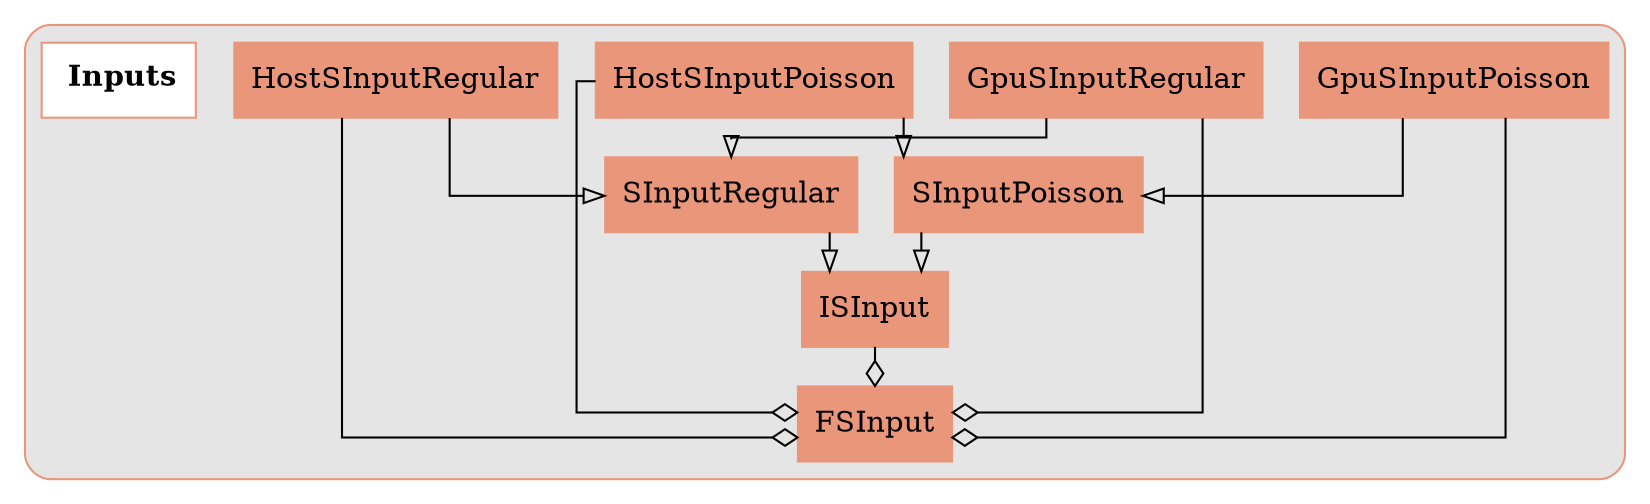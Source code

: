 digraph{
	 graph [splines=ortho]

	subgraph clusterInputs {
		style = rounded
		bgcolor = grey90
		color = darksalmon
		node [shape = record, color = darksalmon];

		FSInput[label = FSInput, style = filled];
		GpuSInputPoisson[label = GpuSInputPoisson, style = filled];
		GpuSInputRegular[label = GpuSInputRegular, style = filled];
		HostSInputPoisson[label = HostSInputPoisson, style = filled];
		HostSInputRegular[label = HostSInputRegular, style = filled];
		ISInput[label = ISInput, style = filled];
		SInputPoisson[label = SInputPoisson, style = filled];
		SInputRegular[label = SInputRegular, style = filled];
		Inputs[label =< <B> Inputs</B>>, style = bold, fillcolor = white, style = filled];


		//------LAYOUT FOR SUBGRAPH------


		rankdir = BT; // Rank Direction Bottom to Top
		nodesep = 1.5; // Node Separation
		ranksep = 1.5; // Rank Separation


		//INHERITANCE//


		GpuSInputPoisson -> SInputPoisson [arrowhead=empty];

		GpuSInputRegular -> SInputRegular [arrowhead=empty];

		HostSInputPoisson -> SInputPoisson [arrowhead=empty];

		HostSInputRegular -> SInputRegular [arrowhead=empty];

		SInputPoisson -> ISInput [arrowhead=empty];

		SInputRegular -> ISInput [arrowhead=empty];


		//COMPOSITION//


		GpuSInputPoisson -> FSInput [arrowhead=ediamond];
		GpuSInputRegular -> FSInput [arrowhead=ediamond];
		HostSInputPoisson -> FSInput [arrowhead=ediamond];
		HostSInputRegular -> FSInput [arrowhead=ediamond];
		ISInput -> FSInput [arrowhead=ediamond];
	}//end subgraph Inputs
}//end digraph